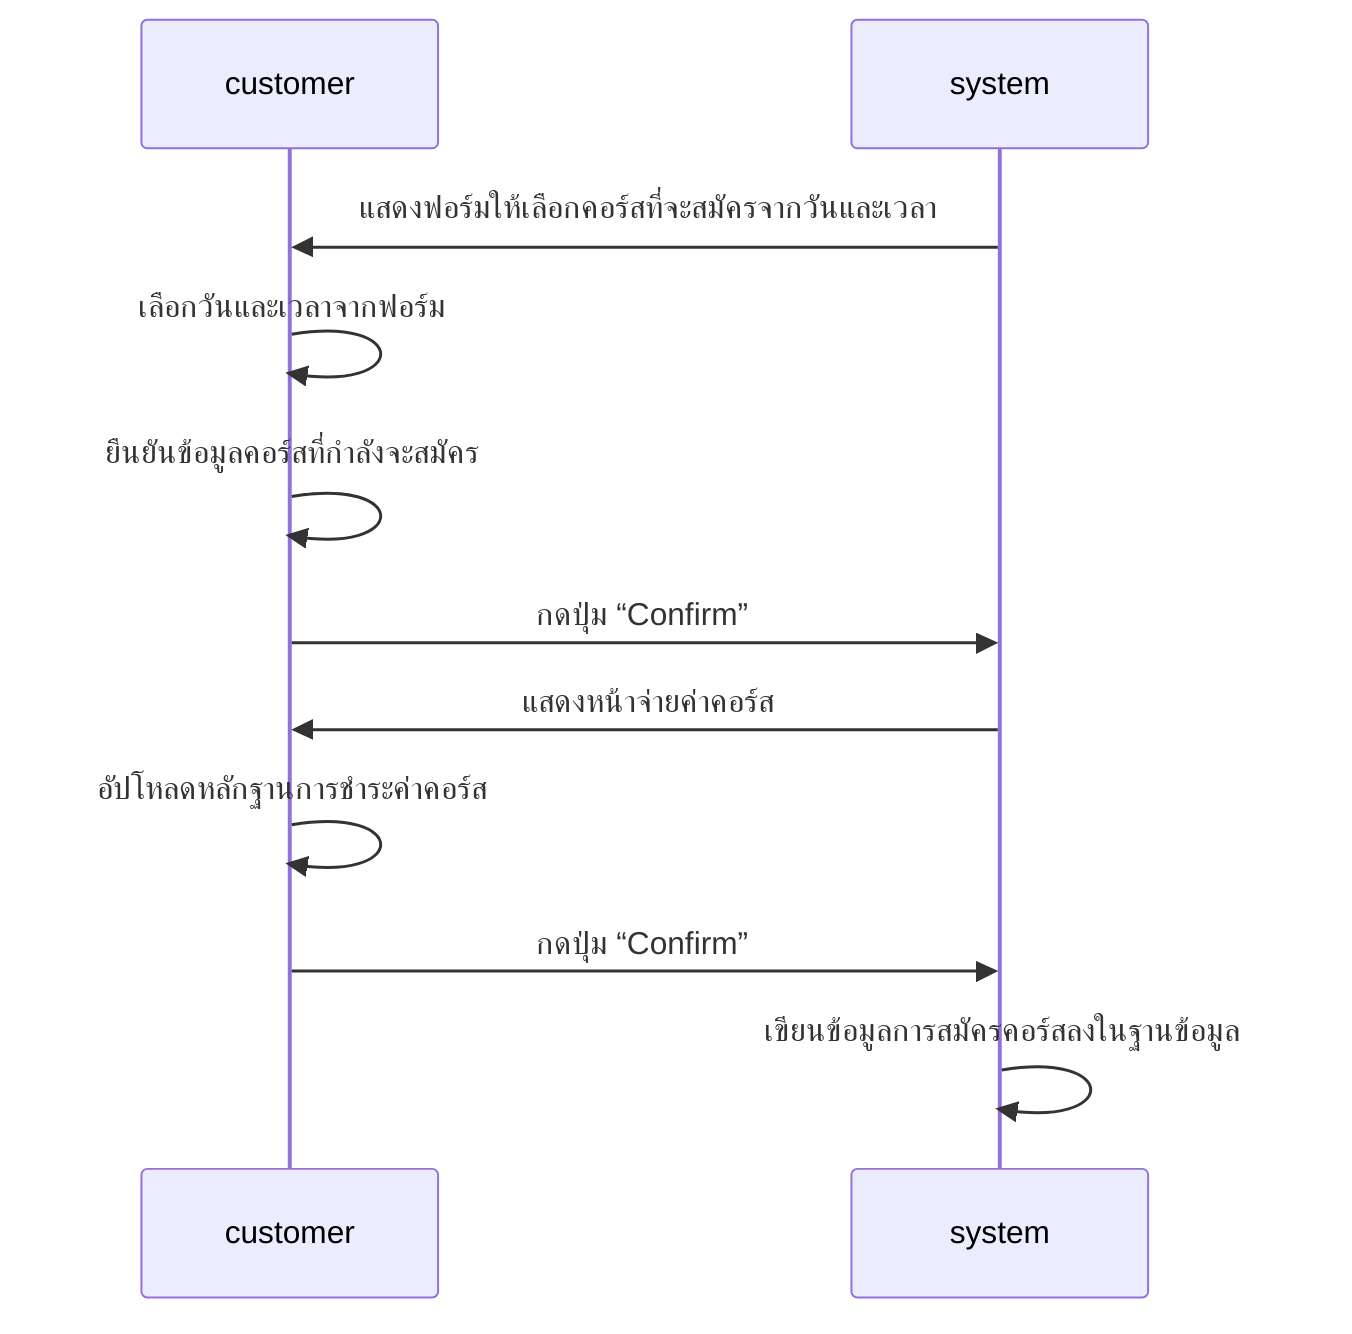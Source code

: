 sequenceDiagram
    participant customer
    participant system
    system->>customer: แสดงฟอร์มให้เลือกคอร์สที่จะสมัครจากวันและเวลา
    customer->>customer: เลือกวันและเวลาจากฟอร์ม
    customer->>customer: ยืนยันข้อมูลคอร์สที่กำลังจะสมัคร
    customer->>system: กดปุ่ม “Confirm”
    system->>customer: แสดงหน้าจ่ายค่าคอร์ส
    customer->>customer: อัปโหลดหลักฐานการชำระค่าคอร์ส
    customer->>system: กดปุ่ม “Confirm”
    system->>system: เขียนข้อมูลการสมัครคอร์สลงในฐานข้อมูล